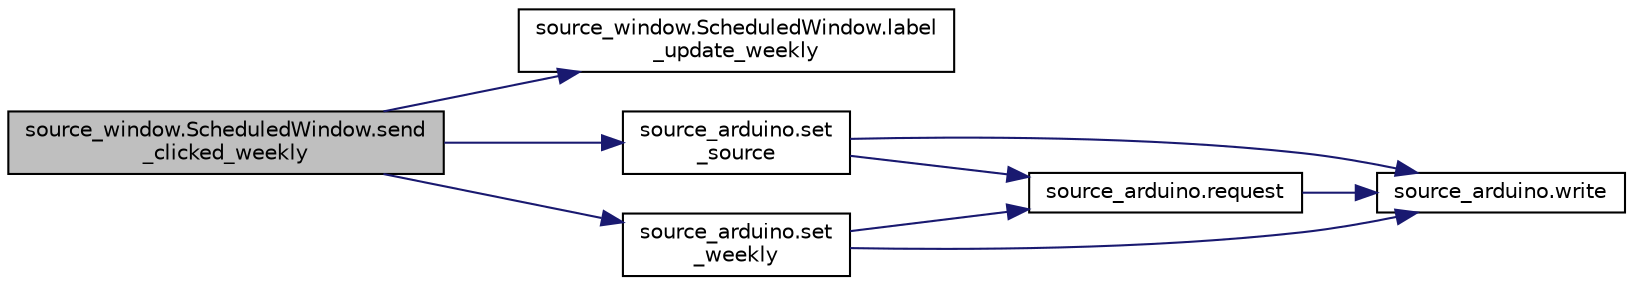 digraph "source_window.ScheduledWindow.send_clicked_weekly"
{
 // LATEX_PDF_SIZE
  edge [fontname="Helvetica",fontsize="10",labelfontname="Helvetica",labelfontsize="10"];
  node [fontname="Helvetica",fontsize="10",shape=record];
  rankdir="LR";
  Node1 [label="source_window.ScheduledWindow.send\l_clicked_weekly",height=0.2,width=0.4,color="black", fillcolor="grey75", style="filled", fontcolor="black",tooltip="Handler for the Weekly mode - Send button."];
  Node1 -> Node2 [color="midnightblue",fontsize="10",style="solid",fontname="Helvetica"];
  Node2 [label="source_window.ScheduledWindow.label\l_update_weekly",height=0.2,width=0.4,color="black", fillcolor="white", style="filled",URL="$classsource__window_1_1_scheduled_window.html#acc661452261fe06629b9d863d2ea4409",tooltip="Updated the Weekly mode time selection label."];
  Node1 -> Node3 [color="midnightblue",fontsize="10",style="solid",fontname="Helvetica"];
  Node3 [label="source_arduino.set\l_source",height=0.2,width=0.4,color="black", fillcolor="white", style="filled",URL="$namespacesource__arduino.html#a0d9de16f079e1668b9a39b3488427cb4",tooltip="Sets the current water source."];
  Node3 -> Node4 [color="midnightblue",fontsize="10",style="solid",fontname="Helvetica"];
  Node4 [label="source_arduino.request",height=0.2,width=0.4,color="black", fillcolor="white", style="filled",URL="$namespacesource__arduino.html#ac92c159ebe91839c5c4da6959d1994eb",tooltip="Writes to serial buffer expecting a response."];
  Node4 -> Node5 [color="midnightblue",fontsize="10",style="solid",fontname="Helvetica"];
  Node5 [label="source_arduino.write",height=0.2,width=0.4,color="black", fillcolor="white", style="filled",URL="$namespacesource__arduino.html#aa333b088dd196de99129630125bc7795",tooltip="Writes to serial buffer."];
  Node3 -> Node5 [color="midnightblue",fontsize="10",style="solid",fontname="Helvetica"];
  Node1 -> Node6 [color="midnightblue",fontsize="10",style="solid",fontname="Helvetica"];
  Node6 [label="source_arduino.set\l_weekly",height=0.2,width=0.4,color="black", fillcolor="white", style="filled",URL="$namespacesource__arduino.html#a4a27648608df74b7045760644e372ba6",tooltip="Sets the Arduino to Pre-scheduled - Weekly mode as well as the parameters necessary."];
  Node6 -> Node4 [color="midnightblue",fontsize="10",style="solid",fontname="Helvetica"];
  Node6 -> Node5 [color="midnightblue",fontsize="10",style="solid",fontname="Helvetica"];
}
